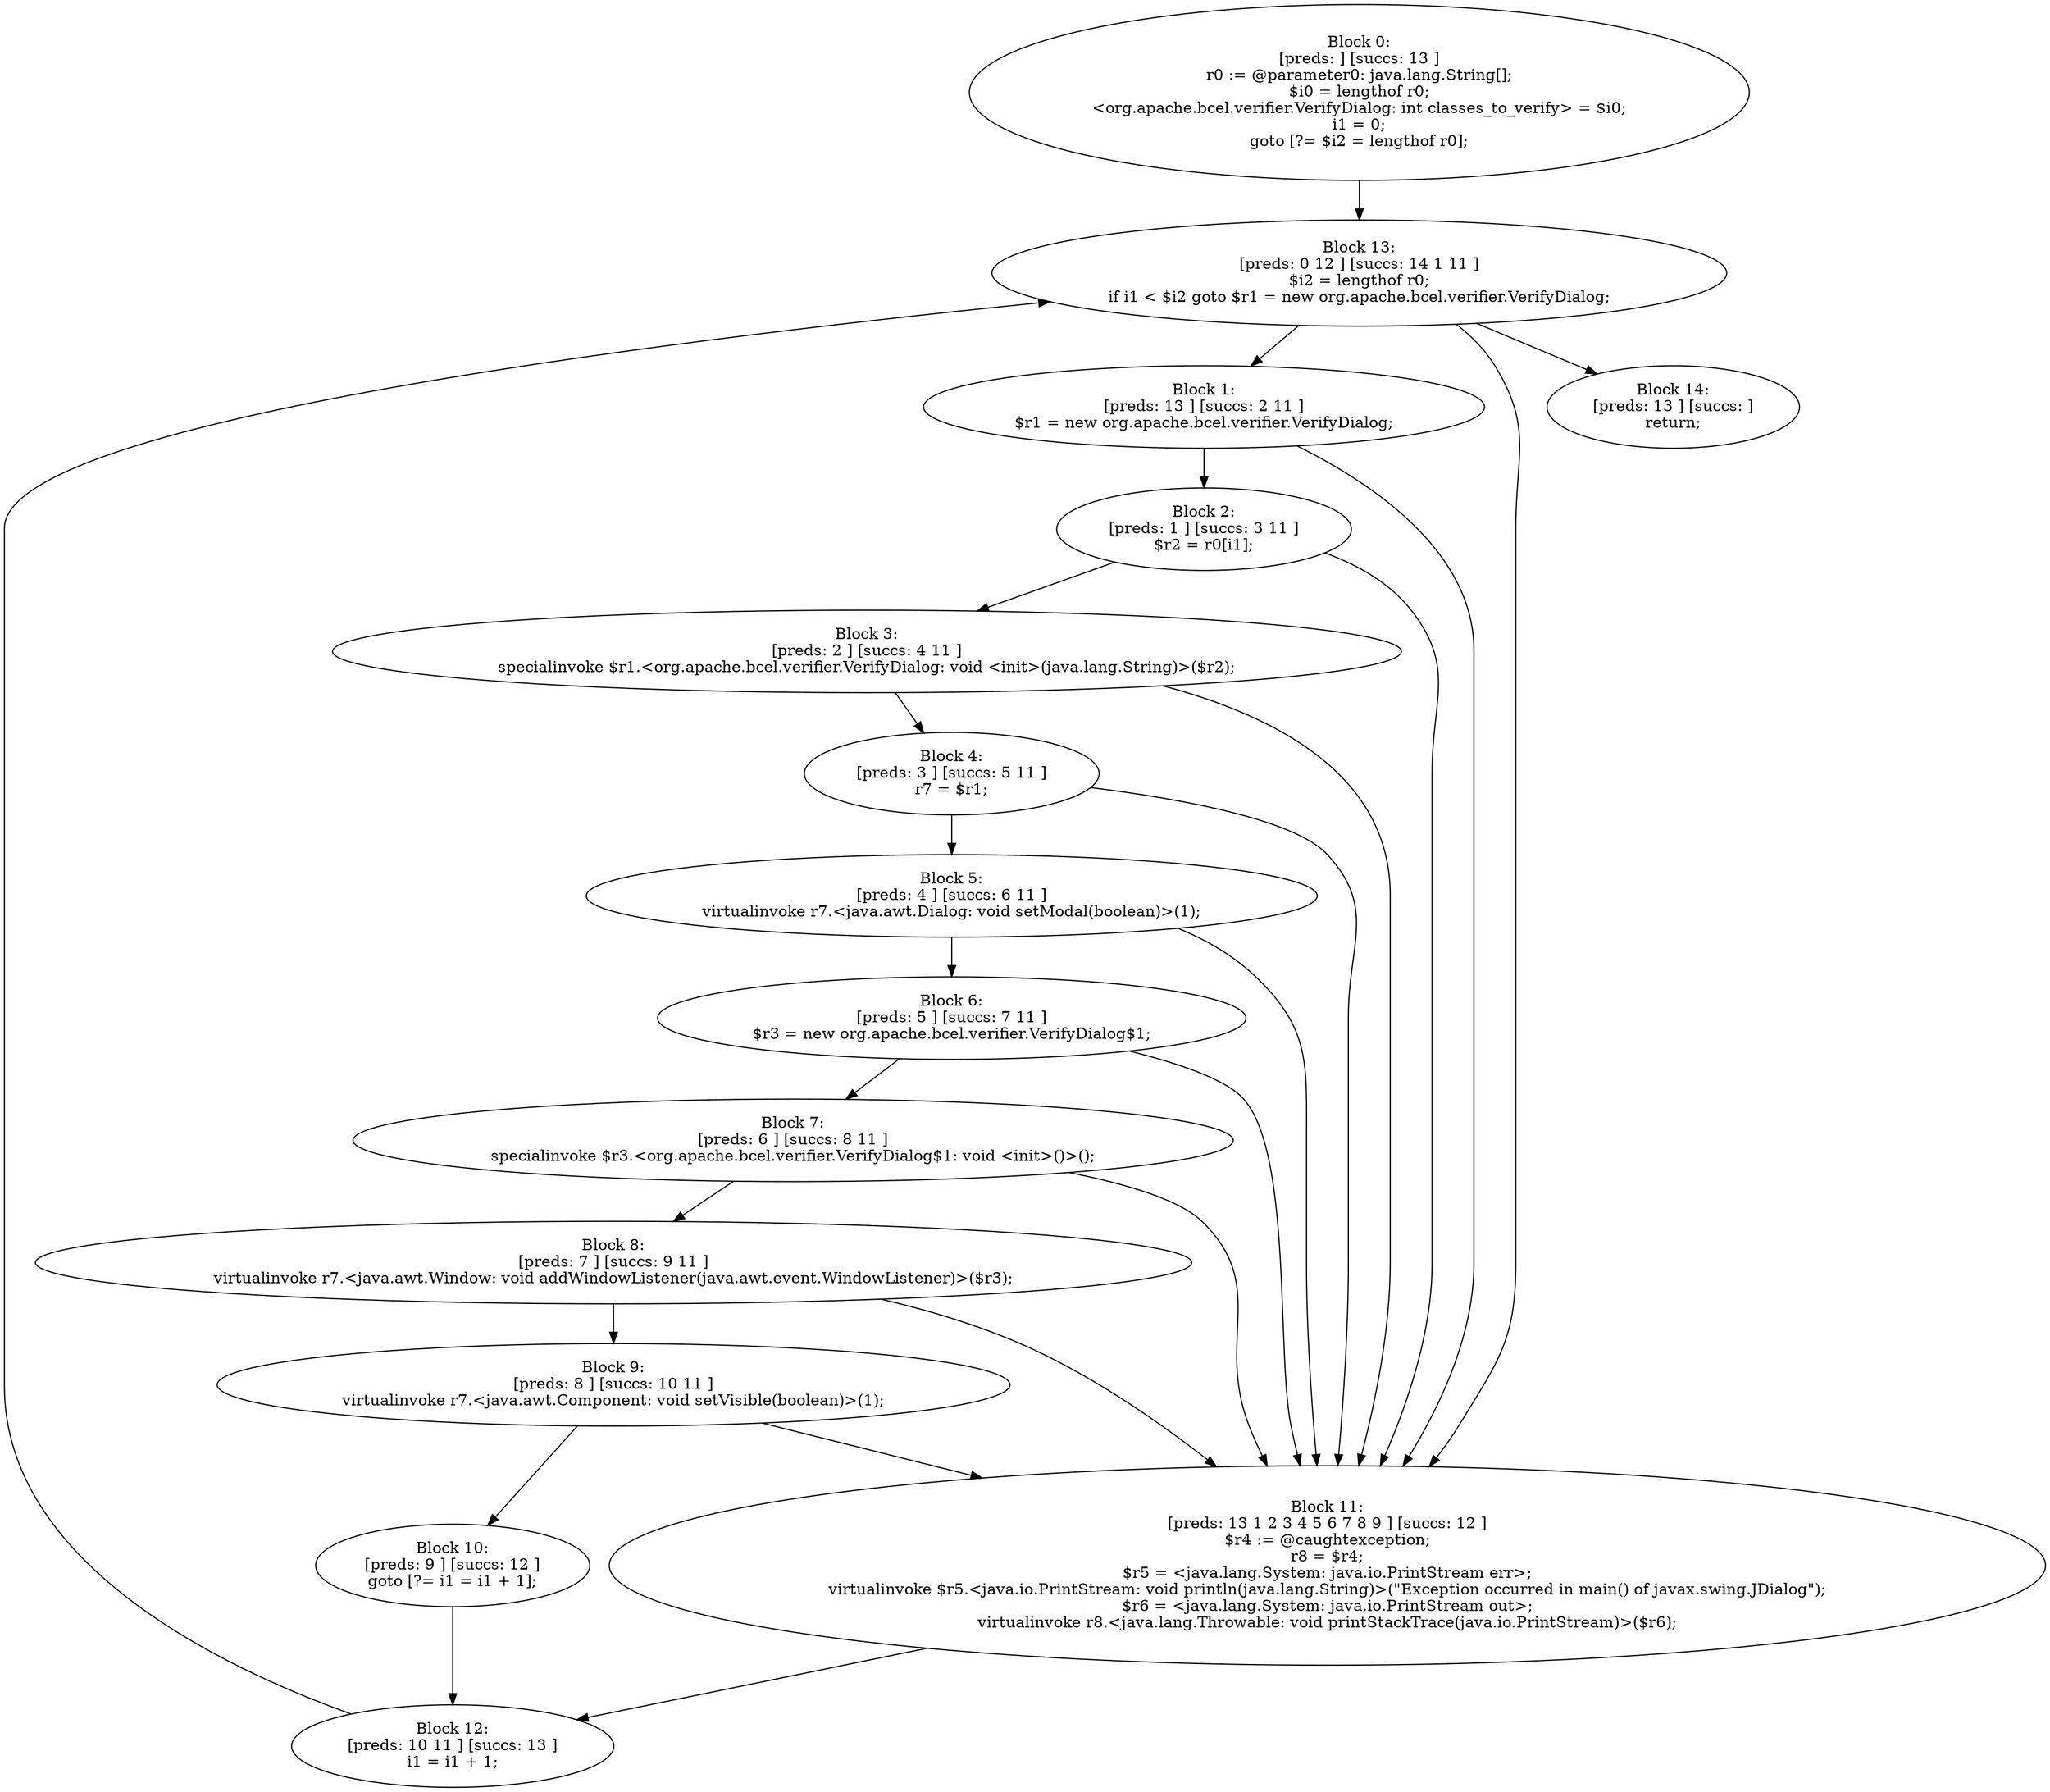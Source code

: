 digraph "unitGraph" {
    "Block 0:
[preds: ] [succs: 13 ]
r0 := @parameter0: java.lang.String[];
$i0 = lengthof r0;
<org.apache.bcel.verifier.VerifyDialog: int classes_to_verify> = $i0;
i1 = 0;
goto [?= $i2 = lengthof r0];
"
    "Block 1:
[preds: 13 ] [succs: 2 11 ]
$r1 = new org.apache.bcel.verifier.VerifyDialog;
"
    "Block 2:
[preds: 1 ] [succs: 3 11 ]
$r2 = r0[i1];
"
    "Block 3:
[preds: 2 ] [succs: 4 11 ]
specialinvoke $r1.<org.apache.bcel.verifier.VerifyDialog: void <init>(java.lang.String)>($r2);
"
    "Block 4:
[preds: 3 ] [succs: 5 11 ]
r7 = $r1;
"
    "Block 5:
[preds: 4 ] [succs: 6 11 ]
virtualinvoke r7.<java.awt.Dialog: void setModal(boolean)>(1);
"
    "Block 6:
[preds: 5 ] [succs: 7 11 ]
$r3 = new org.apache.bcel.verifier.VerifyDialog$1;
"
    "Block 7:
[preds: 6 ] [succs: 8 11 ]
specialinvoke $r3.<org.apache.bcel.verifier.VerifyDialog$1: void <init>()>();
"
    "Block 8:
[preds: 7 ] [succs: 9 11 ]
virtualinvoke r7.<java.awt.Window: void addWindowListener(java.awt.event.WindowListener)>($r3);
"
    "Block 9:
[preds: 8 ] [succs: 10 11 ]
virtualinvoke r7.<java.awt.Component: void setVisible(boolean)>(1);
"
    "Block 10:
[preds: 9 ] [succs: 12 ]
goto [?= i1 = i1 + 1];
"
    "Block 11:
[preds: 13 1 2 3 4 5 6 7 8 9 ] [succs: 12 ]
$r4 := @caughtexception;
r8 = $r4;
$r5 = <java.lang.System: java.io.PrintStream err>;
virtualinvoke $r5.<java.io.PrintStream: void println(java.lang.String)>(\"Exception occurred in main() of javax.swing.JDialog\");
$r6 = <java.lang.System: java.io.PrintStream out>;
virtualinvoke r8.<java.lang.Throwable: void printStackTrace(java.io.PrintStream)>($r6);
"
    "Block 12:
[preds: 10 11 ] [succs: 13 ]
i1 = i1 + 1;
"
    "Block 13:
[preds: 0 12 ] [succs: 14 1 11 ]
$i2 = lengthof r0;
if i1 < $i2 goto $r1 = new org.apache.bcel.verifier.VerifyDialog;
"
    "Block 14:
[preds: 13 ] [succs: ]
return;
"
    "Block 0:
[preds: ] [succs: 13 ]
r0 := @parameter0: java.lang.String[];
$i0 = lengthof r0;
<org.apache.bcel.verifier.VerifyDialog: int classes_to_verify> = $i0;
i1 = 0;
goto [?= $i2 = lengthof r0];
"->"Block 13:
[preds: 0 12 ] [succs: 14 1 11 ]
$i2 = lengthof r0;
if i1 < $i2 goto $r1 = new org.apache.bcel.verifier.VerifyDialog;
";
    "Block 1:
[preds: 13 ] [succs: 2 11 ]
$r1 = new org.apache.bcel.verifier.VerifyDialog;
"->"Block 2:
[preds: 1 ] [succs: 3 11 ]
$r2 = r0[i1];
";
    "Block 1:
[preds: 13 ] [succs: 2 11 ]
$r1 = new org.apache.bcel.verifier.VerifyDialog;
"->"Block 11:
[preds: 13 1 2 3 4 5 6 7 8 9 ] [succs: 12 ]
$r4 := @caughtexception;
r8 = $r4;
$r5 = <java.lang.System: java.io.PrintStream err>;
virtualinvoke $r5.<java.io.PrintStream: void println(java.lang.String)>(\"Exception occurred in main() of javax.swing.JDialog\");
$r6 = <java.lang.System: java.io.PrintStream out>;
virtualinvoke r8.<java.lang.Throwable: void printStackTrace(java.io.PrintStream)>($r6);
";
    "Block 2:
[preds: 1 ] [succs: 3 11 ]
$r2 = r0[i1];
"->"Block 3:
[preds: 2 ] [succs: 4 11 ]
specialinvoke $r1.<org.apache.bcel.verifier.VerifyDialog: void <init>(java.lang.String)>($r2);
";
    "Block 2:
[preds: 1 ] [succs: 3 11 ]
$r2 = r0[i1];
"->"Block 11:
[preds: 13 1 2 3 4 5 6 7 8 9 ] [succs: 12 ]
$r4 := @caughtexception;
r8 = $r4;
$r5 = <java.lang.System: java.io.PrintStream err>;
virtualinvoke $r5.<java.io.PrintStream: void println(java.lang.String)>(\"Exception occurred in main() of javax.swing.JDialog\");
$r6 = <java.lang.System: java.io.PrintStream out>;
virtualinvoke r8.<java.lang.Throwable: void printStackTrace(java.io.PrintStream)>($r6);
";
    "Block 3:
[preds: 2 ] [succs: 4 11 ]
specialinvoke $r1.<org.apache.bcel.verifier.VerifyDialog: void <init>(java.lang.String)>($r2);
"->"Block 4:
[preds: 3 ] [succs: 5 11 ]
r7 = $r1;
";
    "Block 3:
[preds: 2 ] [succs: 4 11 ]
specialinvoke $r1.<org.apache.bcel.verifier.VerifyDialog: void <init>(java.lang.String)>($r2);
"->"Block 11:
[preds: 13 1 2 3 4 5 6 7 8 9 ] [succs: 12 ]
$r4 := @caughtexception;
r8 = $r4;
$r5 = <java.lang.System: java.io.PrintStream err>;
virtualinvoke $r5.<java.io.PrintStream: void println(java.lang.String)>(\"Exception occurred in main() of javax.swing.JDialog\");
$r6 = <java.lang.System: java.io.PrintStream out>;
virtualinvoke r8.<java.lang.Throwable: void printStackTrace(java.io.PrintStream)>($r6);
";
    "Block 4:
[preds: 3 ] [succs: 5 11 ]
r7 = $r1;
"->"Block 5:
[preds: 4 ] [succs: 6 11 ]
virtualinvoke r7.<java.awt.Dialog: void setModal(boolean)>(1);
";
    "Block 4:
[preds: 3 ] [succs: 5 11 ]
r7 = $r1;
"->"Block 11:
[preds: 13 1 2 3 4 5 6 7 8 9 ] [succs: 12 ]
$r4 := @caughtexception;
r8 = $r4;
$r5 = <java.lang.System: java.io.PrintStream err>;
virtualinvoke $r5.<java.io.PrintStream: void println(java.lang.String)>(\"Exception occurred in main() of javax.swing.JDialog\");
$r6 = <java.lang.System: java.io.PrintStream out>;
virtualinvoke r8.<java.lang.Throwable: void printStackTrace(java.io.PrintStream)>($r6);
";
    "Block 5:
[preds: 4 ] [succs: 6 11 ]
virtualinvoke r7.<java.awt.Dialog: void setModal(boolean)>(1);
"->"Block 6:
[preds: 5 ] [succs: 7 11 ]
$r3 = new org.apache.bcel.verifier.VerifyDialog$1;
";
    "Block 5:
[preds: 4 ] [succs: 6 11 ]
virtualinvoke r7.<java.awt.Dialog: void setModal(boolean)>(1);
"->"Block 11:
[preds: 13 1 2 3 4 5 6 7 8 9 ] [succs: 12 ]
$r4 := @caughtexception;
r8 = $r4;
$r5 = <java.lang.System: java.io.PrintStream err>;
virtualinvoke $r5.<java.io.PrintStream: void println(java.lang.String)>(\"Exception occurred in main() of javax.swing.JDialog\");
$r6 = <java.lang.System: java.io.PrintStream out>;
virtualinvoke r8.<java.lang.Throwable: void printStackTrace(java.io.PrintStream)>($r6);
";
    "Block 6:
[preds: 5 ] [succs: 7 11 ]
$r3 = new org.apache.bcel.verifier.VerifyDialog$1;
"->"Block 7:
[preds: 6 ] [succs: 8 11 ]
specialinvoke $r3.<org.apache.bcel.verifier.VerifyDialog$1: void <init>()>();
";
    "Block 6:
[preds: 5 ] [succs: 7 11 ]
$r3 = new org.apache.bcel.verifier.VerifyDialog$1;
"->"Block 11:
[preds: 13 1 2 3 4 5 6 7 8 9 ] [succs: 12 ]
$r4 := @caughtexception;
r8 = $r4;
$r5 = <java.lang.System: java.io.PrintStream err>;
virtualinvoke $r5.<java.io.PrintStream: void println(java.lang.String)>(\"Exception occurred in main() of javax.swing.JDialog\");
$r6 = <java.lang.System: java.io.PrintStream out>;
virtualinvoke r8.<java.lang.Throwable: void printStackTrace(java.io.PrintStream)>($r6);
";
    "Block 7:
[preds: 6 ] [succs: 8 11 ]
specialinvoke $r3.<org.apache.bcel.verifier.VerifyDialog$1: void <init>()>();
"->"Block 8:
[preds: 7 ] [succs: 9 11 ]
virtualinvoke r7.<java.awt.Window: void addWindowListener(java.awt.event.WindowListener)>($r3);
";
    "Block 7:
[preds: 6 ] [succs: 8 11 ]
specialinvoke $r3.<org.apache.bcel.verifier.VerifyDialog$1: void <init>()>();
"->"Block 11:
[preds: 13 1 2 3 4 5 6 7 8 9 ] [succs: 12 ]
$r4 := @caughtexception;
r8 = $r4;
$r5 = <java.lang.System: java.io.PrintStream err>;
virtualinvoke $r5.<java.io.PrintStream: void println(java.lang.String)>(\"Exception occurred in main() of javax.swing.JDialog\");
$r6 = <java.lang.System: java.io.PrintStream out>;
virtualinvoke r8.<java.lang.Throwable: void printStackTrace(java.io.PrintStream)>($r6);
";
    "Block 8:
[preds: 7 ] [succs: 9 11 ]
virtualinvoke r7.<java.awt.Window: void addWindowListener(java.awt.event.WindowListener)>($r3);
"->"Block 9:
[preds: 8 ] [succs: 10 11 ]
virtualinvoke r7.<java.awt.Component: void setVisible(boolean)>(1);
";
    "Block 8:
[preds: 7 ] [succs: 9 11 ]
virtualinvoke r7.<java.awt.Window: void addWindowListener(java.awt.event.WindowListener)>($r3);
"->"Block 11:
[preds: 13 1 2 3 4 5 6 7 8 9 ] [succs: 12 ]
$r4 := @caughtexception;
r8 = $r4;
$r5 = <java.lang.System: java.io.PrintStream err>;
virtualinvoke $r5.<java.io.PrintStream: void println(java.lang.String)>(\"Exception occurred in main() of javax.swing.JDialog\");
$r6 = <java.lang.System: java.io.PrintStream out>;
virtualinvoke r8.<java.lang.Throwable: void printStackTrace(java.io.PrintStream)>($r6);
";
    "Block 9:
[preds: 8 ] [succs: 10 11 ]
virtualinvoke r7.<java.awt.Component: void setVisible(boolean)>(1);
"->"Block 10:
[preds: 9 ] [succs: 12 ]
goto [?= i1 = i1 + 1];
";
    "Block 9:
[preds: 8 ] [succs: 10 11 ]
virtualinvoke r7.<java.awt.Component: void setVisible(boolean)>(1);
"->"Block 11:
[preds: 13 1 2 3 4 5 6 7 8 9 ] [succs: 12 ]
$r4 := @caughtexception;
r8 = $r4;
$r5 = <java.lang.System: java.io.PrintStream err>;
virtualinvoke $r5.<java.io.PrintStream: void println(java.lang.String)>(\"Exception occurred in main() of javax.swing.JDialog\");
$r6 = <java.lang.System: java.io.PrintStream out>;
virtualinvoke r8.<java.lang.Throwable: void printStackTrace(java.io.PrintStream)>($r6);
";
    "Block 10:
[preds: 9 ] [succs: 12 ]
goto [?= i1 = i1 + 1];
"->"Block 12:
[preds: 10 11 ] [succs: 13 ]
i1 = i1 + 1;
";
    "Block 11:
[preds: 13 1 2 3 4 5 6 7 8 9 ] [succs: 12 ]
$r4 := @caughtexception;
r8 = $r4;
$r5 = <java.lang.System: java.io.PrintStream err>;
virtualinvoke $r5.<java.io.PrintStream: void println(java.lang.String)>(\"Exception occurred in main() of javax.swing.JDialog\");
$r6 = <java.lang.System: java.io.PrintStream out>;
virtualinvoke r8.<java.lang.Throwable: void printStackTrace(java.io.PrintStream)>($r6);
"->"Block 12:
[preds: 10 11 ] [succs: 13 ]
i1 = i1 + 1;
";
    "Block 12:
[preds: 10 11 ] [succs: 13 ]
i1 = i1 + 1;
"->"Block 13:
[preds: 0 12 ] [succs: 14 1 11 ]
$i2 = lengthof r0;
if i1 < $i2 goto $r1 = new org.apache.bcel.verifier.VerifyDialog;
";
    "Block 13:
[preds: 0 12 ] [succs: 14 1 11 ]
$i2 = lengthof r0;
if i1 < $i2 goto $r1 = new org.apache.bcel.verifier.VerifyDialog;
"->"Block 14:
[preds: 13 ] [succs: ]
return;
";
    "Block 13:
[preds: 0 12 ] [succs: 14 1 11 ]
$i2 = lengthof r0;
if i1 < $i2 goto $r1 = new org.apache.bcel.verifier.VerifyDialog;
"->"Block 1:
[preds: 13 ] [succs: 2 11 ]
$r1 = new org.apache.bcel.verifier.VerifyDialog;
";
    "Block 13:
[preds: 0 12 ] [succs: 14 1 11 ]
$i2 = lengthof r0;
if i1 < $i2 goto $r1 = new org.apache.bcel.verifier.VerifyDialog;
"->"Block 11:
[preds: 13 1 2 3 4 5 6 7 8 9 ] [succs: 12 ]
$r4 := @caughtexception;
r8 = $r4;
$r5 = <java.lang.System: java.io.PrintStream err>;
virtualinvoke $r5.<java.io.PrintStream: void println(java.lang.String)>(\"Exception occurred in main() of javax.swing.JDialog\");
$r6 = <java.lang.System: java.io.PrintStream out>;
virtualinvoke r8.<java.lang.Throwable: void printStackTrace(java.io.PrintStream)>($r6);
";
}
